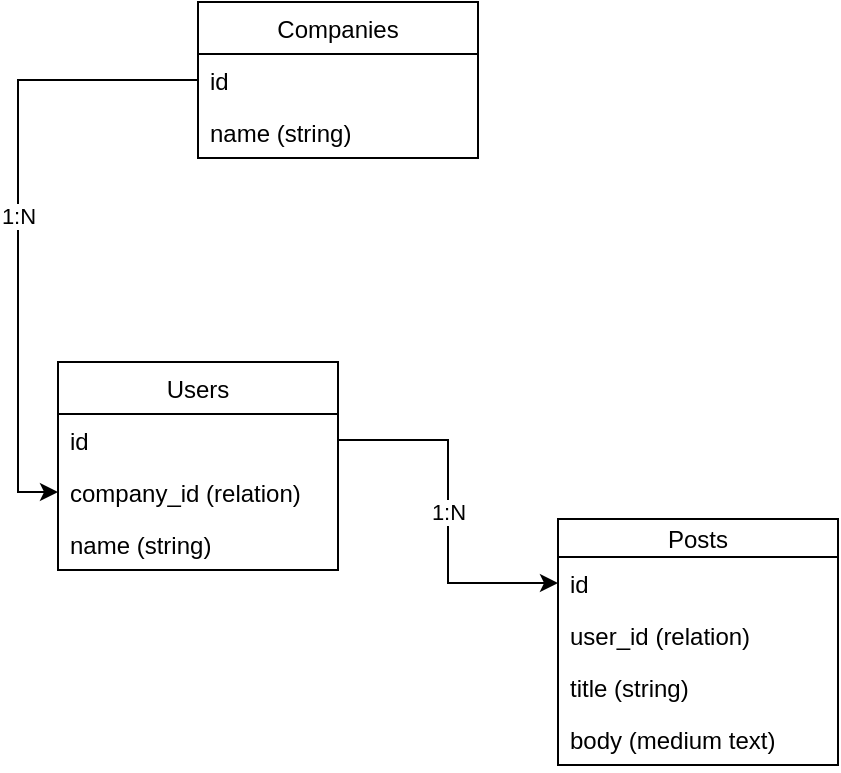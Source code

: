 <mxfile version="11.1.4" type="device"><diagram name="Page-1" id="a7904f86-f2b4-8e86-fa97-74104820619b"><mxGraphModel dx="1422" dy="854" grid="1" gridSize="10" guides="1" tooltips="1" connect="1" arrows="1" fold="1" page="1" pageScale="1" pageWidth="1100" pageHeight="850" background="#ffffff" math="0" shadow="0"><root><mxCell id="0"/><mxCell id="1" parent="0"/><mxCell id="MIZ1dpF5CbpGjztSvTlX-1" value="Users" style="swimlane;fontStyle=0;childLayout=stackLayout;horizontal=1;startSize=26;fillColor=none;horizontalStack=0;resizeParent=1;resizeParentMax=0;resizeLast=0;collapsible=1;marginBottom=0;" parent="1" vertex="1"><mxGeometry x="350" y="360" width="140" height="104" as="geometry"/></mxCell><mxCell id="MIZ1dpF5CbpGjztSvTlX-10" value="id" style="text;strokeColor=none;fillColor=none;align=left;verticalAlign=top;spacingLeft=4;spacingRight=4;overflow=hidden;rotatable=0;points=[[0,0.5],[1,0.5]];portConstraint=eastwest;" parent="MIZ1dpF5CbpGjztSvTlX-1" vertex="1"><mxGeometry y="26" width="140" height="26" as="geometry"/></mxCell><mxCell id="MIZ1dpF5CbpGjztSvTlX-2" value="company_id (relation)" style="text;strokeColor=none;fillColor=none;align=left;verticalAlign=top;spacingLeft=4;spacingRight=4;overflow=hidden;rotatable=0;points=[[0,0.5],[1,0.5]];portConstraint=eastwest;" parent="MIZ1dpF5CbpGjztSvTlX-1" vertex="1"><mxGeometry y="52" width="140" height="26" as="geometry"/></mxCell><mxCell id="MIZ1dpF5CbpGjztSvTlX-3" value="name (string)" style="text;strokeColor=none;fillColor=none;align=left;verticalAlign=top;spacingLeft=4;spacingRight=4;overflow=hidden;rotatable=0;points=[[0,0.5],[1,0.5]];portConstraint=eastwest;" parent="MIZ1dpF5CbpGjztSvTlX-1" vertex="1"><mxGeometry y="78" width="140" height="26" as="geometry"/></mxCell><mxCell id="MIZ1dpF5CbpGjztSvTlX-5" value="Companies" style="swimlane;fontStyle=0;childLayout=stackLayout;horizontal=1;startSize=26;fillColor=none;horizontalStack=0;resizeParent=1;resizeParentMax=0;resizeLast=0;collapsible=1;marginBottom=0;" parent="1" vertex="1"><mxGeometry x="420" y="180" width="140" height="78" as="geometry"/></mxCell><mxCell id="MIZ1dpF5CbpGjztSvTlX-6" value="id" style="text;strokeColor=none;fillColor=none;align=left;verticalAlign=top;spacingLeft=4;spacingRight=4;overflow=hidden;rotatable=0;points=[[0,0.5],[1,0.5]];portConstraint=eastwest;" parent="MIZ1dpF5CbpGjztSvTlX-5" vertex="1"><mxGeometry y="26" width="140" height="26" as="geometry"/></mxCell><mxCell id="MIZ1dpF5CbpGjztSvTlX-9" value="name (string)" style="text;strokeColor=none;fillColor=none;align=left;verticalAlign=top;spacingLeft=4;spacingRight=4;overflow=hidden;rotatable=0;points=[[0,0.5],[1,0.5]];portConstraint=eastwest;" parent="MIZ1dpF5CbpGjztSvTlX-5" vertex="1"><mxGeometry y="52" width="140" height="26" as="geometry"/></mxCell><mxCell id="MIZ1dpF5CbpGjztSvTlX-11" value="Posts" style="swimlane;fontStyle=0;childLayout=stackLayout;horizontal=1;startSize=19;fillColor=none;horizontalStack=0;resizeParent=1;resizeParentMax=0;resizeLast=0;collapsible=1;marginBottom=0;" parent="1" vertex="1"><mxGeometry x="600" y="438.5" width="140" height="123" as="geometry"/></mxCell><mxCell id="MIZ1dpF5CbpGjztSvTlX-12" value="id" style="text;strokeColor=none;fillColor=none;align=left;verticalAlign=top;spacingLeft=4;spacingRight=4;overflow=hidden;rotatable=0;points=[[0,0.5],[1,0.5]];portConstraint=eastwest;" parent="MIZ1dpF5CbpGjztSvTlX-11" vertex="1"><mxGeometry y="19" width="140" height="26" as="geometry"/></mxCell><mxCell id="MIZ1dpF5CbpGjztSvTlX-13" value="user_id (relation)" style="text;strokeColor=none;fillColor=none;align=left;verticalAlign=top;spacingLeft=4;spacingRight=4;overflow=hidden;rotatable=0;points=[[0,0.5],[1,0.5]];portConstraint=eastwest;" parent="MIZ1dpF5CbpGjztSvTlX-11" vertex="1"><mxGeometry y="45" width="140" height="26" as="geometry"/></mxCell><mxCell id="MIZ1dpF5CbpGjztSvTlX-14" value="title (string)" style="text;strokeColor=none;fillColor=none;align=left;verticalAlign=top;spacingLeft=4;spacingRight=4;overflow=hidden;rotatable=0;points=[[0,0.5],[1,0.5]];portConstraint=eastwest;" parent="MIZ1dpF5CbpGjztSvTlX-11" vertex="1"><mxGeometry y="71" width="140" height="26" as="geometry"/></mxCell><mxCell id="MIZ1dpF5CbpGjztSvTlX-15" value="body (medium text)" style="text;strokeColor=none;fillColor=none;align=left;verticalAlign=top;spacingLeft=4;spacingRight=4;overflow=hidden;rotatable=0;points=[[0,0.5],[1,0.5]];portConstraint=eastwest;" parent="MIZ1dpF5CbpGjztSvTlX-11" vertex="1"><mxGeometry y="97" width="140" height="26" as="geometry"/></mxCell><mxCell id="MIZ1dpF5CbpGjztSvTlX-17" value="1:N" style="edgeStyle=orthogonalEdgeStyle;rounded=0;orthogonalLoop=1;jettySize=auto;html=1;" parent="1" source="MIZ1dpF5CbpGjztSvTlX-10" target="MIZ1dpF5CbpGjztSvTlX-12" edge="1"><mxGeometry relative="1" as="geometry"/></mxCell><mxCell id="MIZ1dpF5CbpGjztSvTlX-18" value="1:N" style="edgeStyle=orthogonalEdgeStyle;rounded=0;orthogonalLoop=1;jettySize=auto;html=1;entryX=0;entryY=0.5;entryDx=0;entryDy=0;" parent="1" source="MIZ1dpF5CbpGjztSvTlX-6" target="MIZ1dpF5CbpGjztSvTlX-2" edge="1"><mxGeometry relative="1" as="geometry"/></mxCell></root></mxGraphModel></diagram></mxfile>